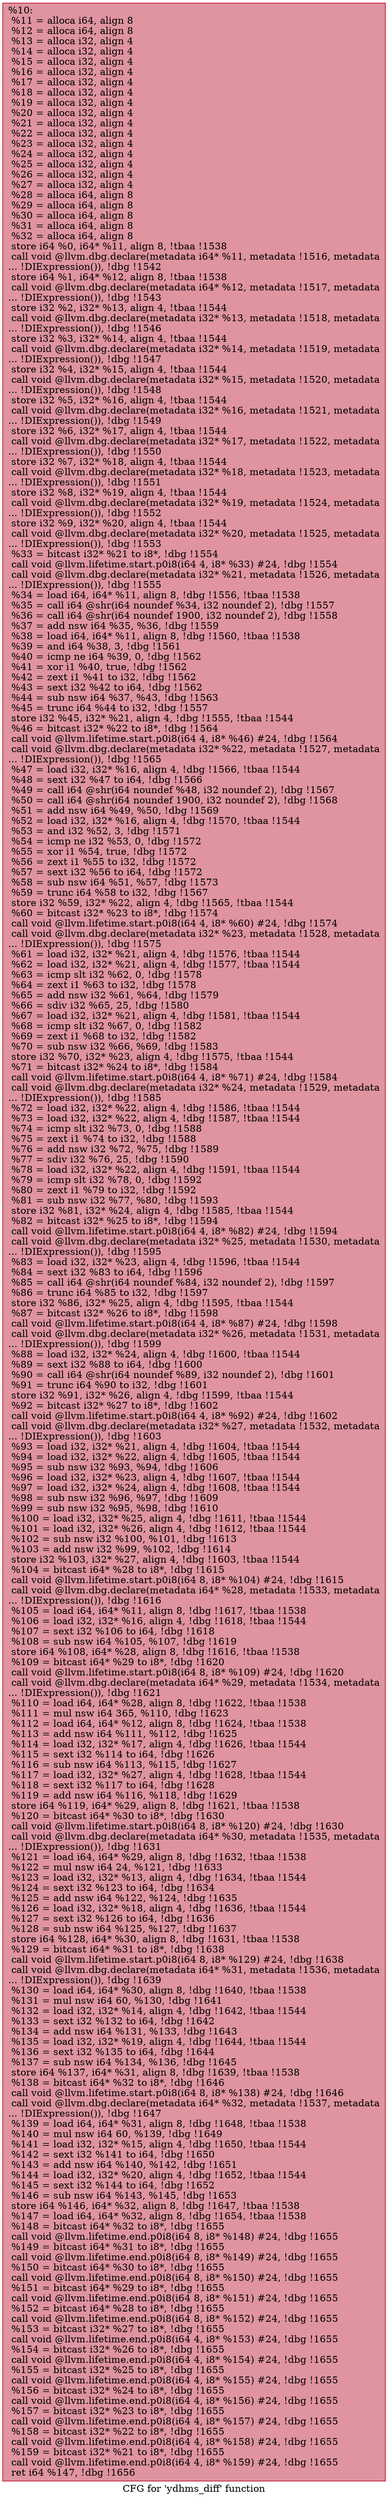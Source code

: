 digraph "CFG for 'ydhms_diff' function" {
	label="CFG for 'ydhms_diff' function";

	Node0x28e23a0 [shape=record,color="#b70d28ff", style=filled, fillcolor="#b70d2870",label="{%10:\l  %11 = alloca i64, align 8\l  %12 = alloca i64, align 8\l  %13 = alloca i32, align 4\l  %14 = alloca i32, align 4\l  %15 = alloca i32, align 4\l  %16 = alloca i32, align 4\l  %17 = alloca i32, align 4\l  %18 = alloca i32, align 4\l  %19 = alloca i32, align 4\l  %20 = alloca i32, align 4\l  %21 = alloca i32, align 4\l  %22 = alloca i32, align 4\l  %23 = alloca i32, align 4\l  %24 = alloca i32, align 4\l  %25 = alloca i32, align 4\l  %26 = alloca i32, align 4\l  %27 = alloca i32, align 4\l  %28 = alloca i64, align 8\l  %29 = alloca i64, align 8\l  %30 = alloca i64, align 8\l  %31 = alloca i64, align 8\l  %32 = alloca i64, align 8\l  store i64 %0, i64* %11, align 8, !tbaa !1538\l  call void @llvm.dbg.declare(metadata i64* %11, metadata !1516, metadata\l... !DIExpression()), !dbg !1542\l  store i64 %1, i64* %12, align 8, !tbaa !1538\l  call void @llvm.dbg.declare(metadata i64* %12, metadata !1517, metadata\l... !DIExpression()), !dbg !1543\l  store i32 %2, i32* %13, align 4, !tbaa !1544\l  call void @llvm.dbg.declare(metadata i32* %13, metadata !1518, metadata\l... !DIExpression()), !dbg !1546\l  store i32 %3, i32* %14, align 4, !tbaa !1544\l  call void @llvm.dbg.declare(metadata i32* %14, metadata !1519, metadata\l... !DIExpression()), !dbg !1547\l  store i32 %4, i32* %15, align 4, !tbaa !1544\l  call void @llvm.dbg.declare(metadata i32* %15, metadata !1520, metadata\l... !DIExpression()), !dbg !1548\l  store i32 %5, i32* %16, align 4, !tbaa !1544\l  call void @llvm.dbg.declare(metadata i32* %16, metadata !1521, metadata\l... !DIExpression()), !dbg !1549\l  store i32 %6, i32* %17, align 4, !tbaa !1544\l  call void @llvm.dbg.declare(metadata i32* %17, metadata !1522, metadata\l... !DIExpression()), !dbg !1550\l  store i32 %7, i32* %18, align 4, !tbaa !1544\l  call void @llvm.dbg.declare(metadata i32* %18, metadata !1523, metadata\l... !DIExpression()), !dbg !1551\l  store i32 %8, i32* %19, align 4, !tbaa !1544\l  call void @llvm.dbg.declare(metadata i32* %19, metadata !1524, metadata\l... !DIExpression()), !dbg !1552\l  store i32 %9, i32* %20, align 4, !tbaa !1544\l  call void @llvm.dbg.declare(metadata i32* %20, metadata !1525, metadata\l... !DIExpression()), !dbg !1553\l  %33 = bitcast i32* %21 to i8*, !dbg !1554\l  call void @llvm.lifetime.start.p0i8(i64 4, i8* %33) #24, !dbg !1554\l  call void @llvm.dbg.declare(metadata i32* %21, metadata !1526, metadata\l... !DIExpression()), !dbg !1555\l  %34 = load i64, i64* %11, align 8, !dbg !1556, !tbaa !1538\l  %35 = call i64 @shr(i64 noundef %34, i32 noundef 2), !dbg !1557\l  %36 = call i64 @shr(i64 noundef 1900, i32 noundef 2), !dbg !1558\l  %37 = add nsw i64 %35, %36, !dbg !1559\l  %38 = load i64, i64* %11, align 8, !dbg !1560, !tbaa !1538\l  %39 = and i64 %38, 3, !dbg !1561\l  %40 = icmp ne i64 %39, 0, !dbg !1562\l  %41 = xor i1 %40, true, !dbg !1562\l  %42 = zext i1 %41 to i32, !dbg !1562\l  %43 = sext i32 %42 to i64, !dbg !1562\l  %44 = sub nsw i64 %37, %43, !dbg !1563\l  %45 = trunc i64 %44 to i32, !dbg !1557\l  store i32 %45, i32* %21, align 4, !dbg !1555, !tbaa !1544\l  %46 = bitcast i32* %22 to i8*, !dbg !1564\l  call void @llvm.lifetime.start.p0i8(i64 4, i8* %46) #24, !dbg !1564\l  call void @llvm.dbg.declare(metadata i32* %22, metadata !1527, metadata\l... !DIExpression()), !dbg !1565\l  %47 = load i32, i32* %16, align 4, !dbg !1566, !tbaa !1544\l  %48 = sext i32 %47 to i64, !dbg !1566\l  %49 = call i64 @shr(i64 noundef %48, i32 noundef 2), !dbg !1567\l  %50 = call i64 @shr(i64 noundef 1900, i32 noundef 2), !dbg !1568\l  %51 = add nsw i64 %49, %50, !dbg !1569\l  %52 = load i32, i32* %16, align 4, !dbg !1570, !tbaa !1544\l  %53 = and i32 %52, 3, !dbg !1571\l  %54 = icmp ne i32 %53, 0, !dbg !1572\l  %55 = xor i1 %54, true, !dbg !1572\l  %56 = zext i1 %55 to i32, !dbg !1572\l  %57 = sext i32 %56 to i64, !dbg !1572\l  %58 = sub nsw i64 %51, %57, !dbg !1573\l  %59 = trunc i64 %58 to i32, !dbg !1567\l  store i32 %59, i32* %22, align 4, !dbg !1565, !tbaa !1544\l  %60 = bitcast i32* %23 to i8*, !dbg !1574\l  call void @llvm.lifetime.start.p0i8(i64 4, i8* %60) #24, !dbg !1574\l  call void @llvm.dbg.declare(metadata i32* %23, metadata !1528, metadata\l... !DIExpression()), !dbg !1575\l  %61 = load i32, i32* %21, align 4, !dbg !1576, !tbaa !1544\l  %62 = load i32, i32* %21, align 4, !dbg !1577, !tbaa !1544\l  %63 = icmp slt i32 %62, 0, !dbg !1578\l  %64 = zext i1 %63 to i32, !dbg !1578\l  %65 = add nsw i32 %61, %64, !dbg !1579\l  %66 = sdiv i32 %65, 25, !dbg !1580\l  %67 = load i32, i32* %21, align 4, !dbg !1581, !tbaa !1544\l  %68 = icmp slt i32 %67, 0, !dbg !1582\l  %69 = zext i1 %68 to i32, !dbg !1582\l  %70 = sub nsw i32 %66, %69, !dbg !1583\l  store i32 %70, i32* %23, align 4, !dbg !1575, !tbaa !1544\l  %71 = bitcast i32* %24 to i8*, !dbg !1584\l  call void @llvm.lifetime.start.p0i8(i64 4, i8* %71) #24, !dbg !1584\l  call void @llvm.dbg.declare(metadata i32* %24, metadata !1529, metadata\l... !DIExpression()), !dbg !1585\l  %72 = load i32, i32* %22, align 4, !dbg !1586, !tbaa !1544\l  %73 = load i32, i32* %22, align 4, !dbg !1587, !tbaa !1544\l  %74 = icmp slt i32 %73, 0, !dbg !1588\l  %75 = zext i1 %74 to i32, !dbg !1588\l  %76 = add nsw i32 %72, %75, !dbg !1589\l  %77 = sdiv i32 %76, 25, !dbg !1590\l  %78 = load i32, i32* %22, align 4, !dbg !1591, !tbaa !1544\l  %79 = icmp slt i32 %78, 0, !dbg !1592\l  %80 = zext i1 %79 to i32, !dbg !1592\l  %81 = sub nsw i32 %77, %80, !dbg !1593\l  store i32 %81, i32* %24, align 4, !dbg !1585, !tbaa !1544\l  %82 = bitcast i32* %25 to i8*, !dbg !1594\l  call void @llvm.lifetime.start.p0i8(i64 4, i8* %82) #24, !dbg !1594\l  call void @llvm.dbg.declare(metadata i32* %25, metadata !1530, metadata\l... !DIExpression()), !dbg !1595\l  %83 = load i32, i32* %23, align 4, !dbg !1596, !tbaa !1544\l  %84 = sext i32 %83 to i64, !dbg !1596\l  %85 = call i64 @shr(i64 noundef %84, i32 noundef 2), !dbg !1597\l  %86 = trunc i64 %85 to i32, !dbg !1597\l  store i32 %86, i32* %25, align 4, !dbg !1595, !tbaa !1544\l  %87 = bitcast i32* %26 to i8*, !dbg !1598\l  call void @llvm.lifetime.start.p0i8(i64 4, i8* %87) #24, !dbg !1598\l  call void @llvm.dbg.declare(metadata i32* %26, metadata !1531, metadata\l... !DIExpression()), !dbg !1599\l  %88 = load i32, i32* %24, align 4, !dbg !1600, !tbaa !1544\l  %89 = sext i32 %88 to i64, !dbg !1600\l  %90 = call i64 @shr(i64 noundef %89, i32 noundef 2), !dbg !1601\l  %91 = trunc i64 %90 to i32, !dbg !1601\l  store i32 %91, i32* %26, align 4, !dbg !1599, !tbaa !1544\l  %92 = bitcast i32* %27 to i8*, !dbg !1602\l  call void @llvm.lifetime.start.p0i8(i64 4, i8* %92) #24, !dbg !1602\l  call void @llvm.dbg.declare(metadata i32* %27, metadata !1532, metadata\l... !DIExpression()), !dbg !1603\l  %93 = load i32, i32* %21, align 4, !dbg !1604, !tbaa !1544\l  %94 = load i32, i32* %22, align 4, !dbg !1605, !tbaa !1544\l  %95 = sub nsw i32 %93, %94, !dbg !1606\l  %96 = load i32, i32* %23, align 4, !dbg !1607, !tbaa !1544\l  %97 = load i32, i32* %24, align 4, !dbg !1608, !tbaa !1544\l  %98 = sub nsw i32 %96, %97, !dbg !1609\l  %99 = sub nsw i32 %95, %98, !dbg !1610\l  %100 = load i32, i32* %25, align 4, !dbg !1611, !tbaa !1544\l  %101 = load i32, i32* %26, align 4, !dbg !1612, !tbaa !1544\l  %102 = sub nsw i32 %100, %101, !dbg !1613\l  %103 = add nsw i32 %99, %102, !dbg !1614\l  store i32 %103, i32* %27, align 4, !dbg !1603, !tbaa !1544\l  %104 = bitcast i64* %28 to i8*, !dbg !1615\l  call void @llvm.lifetime.start.p0i8(i64 8, i8* %104) #24, !dbg !1615\l  call void @llvm.dbg.declare(metadata i64* %28, metadata !1533, metadata\l... !DIExpression()), !dbg !1616\l  %105 = load i64, i64* %11, align 8, !dbg !1617, !tbaa !1538\l  %106 = load i32, i32* %16, align 4, !dbg !1618, !tbaa !1544\l  %107 = sext i32 %106 to i64, !dbg !1618\l  %108 = sub nsw i64 %105, %107, !dbg !1619\l  store i64 %108, i64* %28, align 8, !dbg !1616, !tbaa !1538\l  %109 = bitcast i64* %29 to i8*, !dbg !1620\l  call void @llvm.lifetime.start.p0i8(i64 8, i8* %109) #24, !dbg !1620\l  call void @llvm.dbg.declare(metadata i64* %29, metadata !1534, metadata\l... !DIExpression()), !dbg !1621\l  %110 = load i64, i64* %28, align 8, !dbg !1622, !tbaa !1538\l  %111 = mul nsw i64 365, %110, !dbg !1623\l  %112 = load i64, i64* %12, align 8, !dbg !1624, !tbaa !1538\l  %113 = add nsw i64 %111, %112, !dbg !1625\l  %114 = load i32, i32* %17, align 4, !dbg !1626, !tbaa !1544\l  %115 = sext i32 %114 to i64, !dbg !1626\l  %116 = sub nsw i64 %113, %115, !dbg !1627\l  %117 = load i32, i32* %27, align 4, !dbg !1628, !tbaa !1544\l  %118 = sext i32 %117 to i64, !dbg !1628\l  %119 = add nsw i64 %116, %118, !dbg !1629\l  store i64 %119, i64* %29, align 8, !dbg !1621, !tbaa !1538\l  %120 = bitcast i64* %30 to i8*, !dbg !1630\l  call void @llvm.lifetime.start.p0i8(i64 8, i8* %120) #24, !dbg !1630\l  call void @llvm.dbg.declare(metadata i64* %30, metadata !1535, metadata\l... !DIExpression()), !dbg !1631\l  %121 = load i64, i64* %29, align 8, !dbg !1632, !tbaa !1538\l  %122 = mul nsw i64 24, %121, !dbg !1633\l  %123 = load i32, i32* %13, align 4, !dbg !1634, !tbaa !1544\l  %124 = sext i32 %123 to i64, !dbg !1634\l  %125 = add nsw i64 %122, %124, !dbg !1635\l  %126 = load i32, i32* %18, align 4, !dbg !1636, !tbaa !1544\l  %127 = sext i32 %126 to i64, !dbg !1636\l  %128 = sub nsw i64 %125, %127, !dbg !1637\l  store i64 %128, i64* %30, align 8, !dbg !1631, !tbaa !1538\l  %129 = bitcast i64* %31 to i8*, !dbg !1638\l  call void @llvm.lifetime.start.p0i8(i64 8, i8* %129) #24, !dbg !1638\l  call void @llvm.dbg.declare(metadata i64* %31, metadata !1536, metadata\l... !DIExpression()), !dbg !1639\l  %130 = load i64, i64* %30, align 8, !dbg !1640, !tbaa !1538\l  %131 = mul nsw i64 60, %130, !dbg !1641\l  %132 = load i32, i32* %14, align 4, !dbg !1642, !tbaa !1544\l  %133 = sext i32 %132 to i64, !dbg !1642\l  %134 = add nsw i64 %131, %133, !dbg !1643\l  %135 = load i32, i32* %19, align 4, !dbg !1644, !tbaa !1544\l  %136 = sext i32 %135 to i64, !dbg !1644\l  %137 = sub nsw i64 %134, %136, !dbg !1645\l  store i64 %137, i64* %31, align 8, !dbg !1639, !tbaa !1538\l  %138 = bitcast i64* %32 to i8*, !dbg !1646\l  call void @llvm.lifetime.start.p0i8(i64 8, i8* %138) #24, !dbg !1646\l  call void @llvm.dbg.declare(metadata i64* %32, metadata !1537, metadata\l... !DIExpression()), !dbg !1647\l  %139 = load i64, i64* %31, align 8, !dbg !1648, !tbaa !1538\l  %140 = mul nsw i64 60, %139, !dbg !1649\l  %141 = load i32, i32* %15, align 4, !dbg !1650, !tbaa !1544\l  %142 = sext i32 %141 to i64, !dbg !1650\l  %143 = add nsw i64 %140, %142, !dbg !1651\l  %144 = load i32, i32* %20, align 4, !dbg !1652, !tbaa !1544\l  %145 = sext i32 %144 to i64, !dbg !1652\l  %146 = sub nsw i64 %143, %145, !dbg !1653\l  store i64 %146, i64* %32, align 8, !dbg !1647, !tbaa !1538\l  %147 = load i64, i64* %32, align 8, !dbg !1654, !tbaa !1538\l  %148 = bitcast i64* %32 to i8*, !dbg !1655\l  call void @llvm.lifetime.end.p0i8(i64 8, i8* %148) #24, !dbg !1655\l  %149 = bitcast i64* %31 to i8*, !dbg !1655\l  call void @llvm.lifetime.end.p0i8(i64 8, i8* %149) #24, !dbg !1655\l  %150 = bitcast i64* %30 to i8*, !dbg !1655\l  call void @llvm.lifetime.end.p0i8(i64 8, i8* %150) #24, !dbg !1655\l  %151 = bitcast i64* %29 to i8*, !dbg !1655\l  call void @llvm.lifetime.end.p0i8(i64 8, i8* %151) #24, !dbg !1655\l  %152 = bitcast i64* %28 to i8*, !dbg !1655\l  call void @llvm.lifetime.end.p0i8(i64 8, i8* %152) #24, !dbg !1655\l  %153 = bitcast i32* %27 to i8*, !dbg !1655\l  call void @llvm.lifetime.end.p0i8(i64 4, i8* %153) #24, !dbg !1655\l  %154 = bitcast i32* %26 to i8*, !dbg !1655\l  call void @llvm.lifetime.end.p0i8(i64 4, i8* %154) #24, !dbg !1655\l  %155 = bitcast i32* %25 to i8*, !dbg !1655\l  call void @llvm.lifetime.end.p0i8(i64 4, i8* %155) #24, !dbg !1655\l  %156 = bitcast i32* %24 to i8*, !dbg !1655\l  call void @llvm.lifetime.end.p0i8(i64 4, i8* %156) #24, !dbg !1655\l  %157 = bitcast i32* %23 to i8*, !dbg !1655\l  call void @llvm.lifetime.end.p0i8(i64 4, i8* %157) #24, !dbg !1655\l  %158 = bitcast i32* %22 to i8*, !dbg !1655\l  call void @llvm.lifetime.end.p0i8(i64 4, i8* %158) #24, !dbg !1655\l  %159 = bitcast i32* %21 to i8*, !dbg !1655\l  call void @llvm.lifetime.end.p0i8(i64 4, i8* %159) #24, !dbg !1655\l  ret i64 %147, !dbg !1656\l}"];
}

